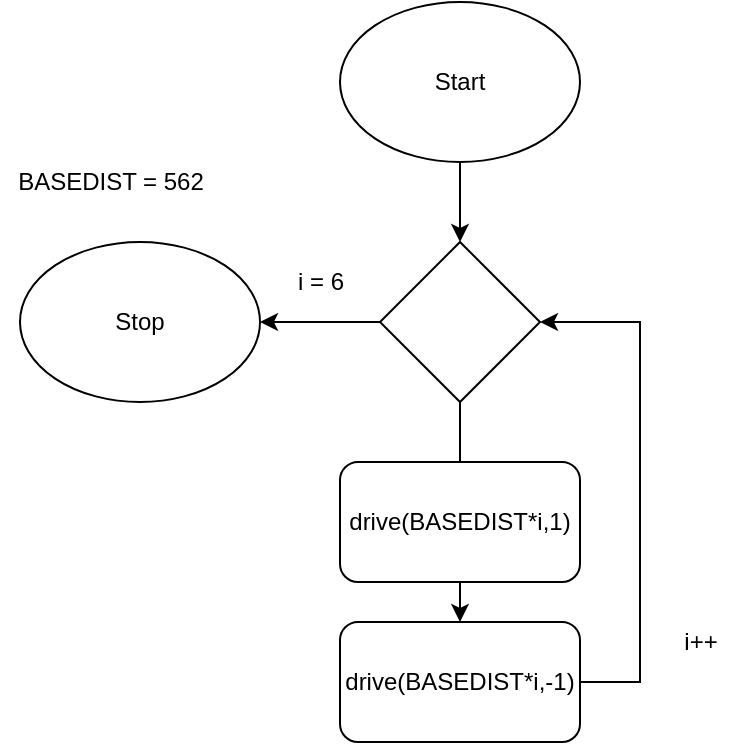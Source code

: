 <mxfile version="15.0.3" type="github">
  <diagram id="oVClgbnNPI_kQNeYoUsN" name="Page-1">
    <mxGraphModel dx="782" dy="436" grid="1" gridSize="10" guides="1" tooltips="1" connect="1" arrows="1" fold="1" page="1" pageScale="1" pageWidth="827" pageHeight="1169" math="0" shadow="0">
      <root>
        <mxCell id="0" />
        <mxCell id="1" parent="0" />
        <mxCell id="6pVcPEt_9Zaur9T3BkWH-1" value="" style="edgeStyle=orthogonalEdgeStyle;rounded=0;orthogonalLoop=1;jettySize=auto;html=1;" parent="1" source="6pVcPEt_9Zaur9T3BkWH-2" target="6pVcPEt_9Zaur9T3BkWH-5" edge="1">
          <mxGeometry relative="1" as="geometry" />
        </mxCell>
        <mxCell id="6pVcPEt_9Zaur9T3BkWH-2" value="Start" style="ellipse;whiteSpace=wrap;html=1;" parent="1" vertex="1">
          <mxGeometry x="340" y="170" width="120" height="80" as="geometry" />
        </mxCell>
        <mxCell id="6pVcPEt_9Zaur9T3BkWH-3" value="" style="edgeStyle=orthogonalEdgeStyle;rounded=0;orthogonalLoop=1;jettySize=auto;html=1;" parent="1" source="6pVcPEt_9Zaur9T3BkWH-5" target="6pVcPEt_9Zaur9T3BkWH-11" edge="1">
          <mxGeometry relative="1" as="geometry" />
        </mxCell>
        <mxCell id="6pVcPEt_9Zaur9T3BkWH-4" value="" style="edgeStyle=orthogonalEdgeStyle;rounded=0;orthogonalLoop=1;jettySize=auto;html=1;" parent="1" source="6pVcPEt_9Zaur9T3BkWH-5" target="6pVcPEt_9Zaur9T3BkWH-8" edge="1">
          <mxGeometry relative="1" as="geometry" />
        </mxCell>
        <mxCell id="6pVcPEt_9Zaur9T3BkWH-5" value="" style="rhombus;whiteSpace=wrap;html=1;" parent="1" vertex="1">
          <mxGeometry x="360" y="290" width="80" height="80" as="geometry" />
        </mxCell>
        <mxCell id="6pVcPEt_9Zaur9T3BkWH-6" value="drive(BASEDIST*i,1)" style="rounded=1;whiteSpace=wrap;html=1;" parent="1" vertex="1">
          <mxGeometry x="340" y="400" width="120" height="60" as="geometry" />
        </mxCell>
        <mxCell id="6pVcPEt_9Zaur9T3BkWH-7" style="edgeStyle=orthogonalEdgeStyle;rounded=0;orthogonalLoop=1;jettySize=auto;html=1;entryX=1;entryY=0.5;entryDx=0;entryDy=0;" parent="1" source="6pVcPEt_9Zaur9T3BkWH-8" target="6pVcPEt_9Zaur9T3BkWH-5" edge="1">
          <mxGeometry relative="1" as="geometry">
            <Array as="points">
              <mxPoint x="490" y="510" />
              <mxPoint x="490" y="330" />
            </Array>
          </mxGeometry>
        </mxCell>
        <mxCell id="6pVcPEt_9Zaur9T3BkWH-8" value="drive(BASEDIST*i,-1)" style="rounded=1;whiteSpace=wrap;html=1;" parent="1" vertex="1">
          <mxGeometry x="340" y="480" width="120" height="60" as="geometry" />
        </mxCell>
        <mxCell id="6pVcPEt_9Zaur9T3BkWH-9" value="BASEDIST = 562" style="text;html=1;align=center;verticalAlign=middle;resizable=0;points=[];autosize=1;strokeColor=none;" parent="1" vertex="1">
          <mxGeometry x="170" y="250" width="110" height="20" as="geometry" />
        </mxCell>
        <mxCell id="6pVcPEt_9Zaur9T3BkWH-10" value="i = 6" style="text;html=1;align=center;verticalAlign=middle;resizable=0;points=[];autosize=1;strokeColor=none;" parent="1" vertex="1">
          <mxGeometry x="310" y="300" width="40" height="20" as="geometry" />
        </mxCell>
        <mxCell id="6pVcPEt_9Zaur9T3BkWH-11" value="Stop" style="ellipse;whiteSpace=wrap;html=1;" parent="1" vertex="1">
          <mxGeometry x="180" y="290" width="120" height="80" as="geometry" />
        </mxCell>
        <mxCell id="6pVcPEt_9Zaur9T3BkWH-12" value="i++" style="text;html=1;align=center;verticalAlign=middle;resizable=0;points=[];autosize=1;strokeColor=none;" parent="1" vertex="1">
          <mxGeometry x="505" y="480" width="30" height="20" as="geometry" />
        </mxCell>
      </root>
    </mxGraphModel>
  </diagram>
</mxfile>
